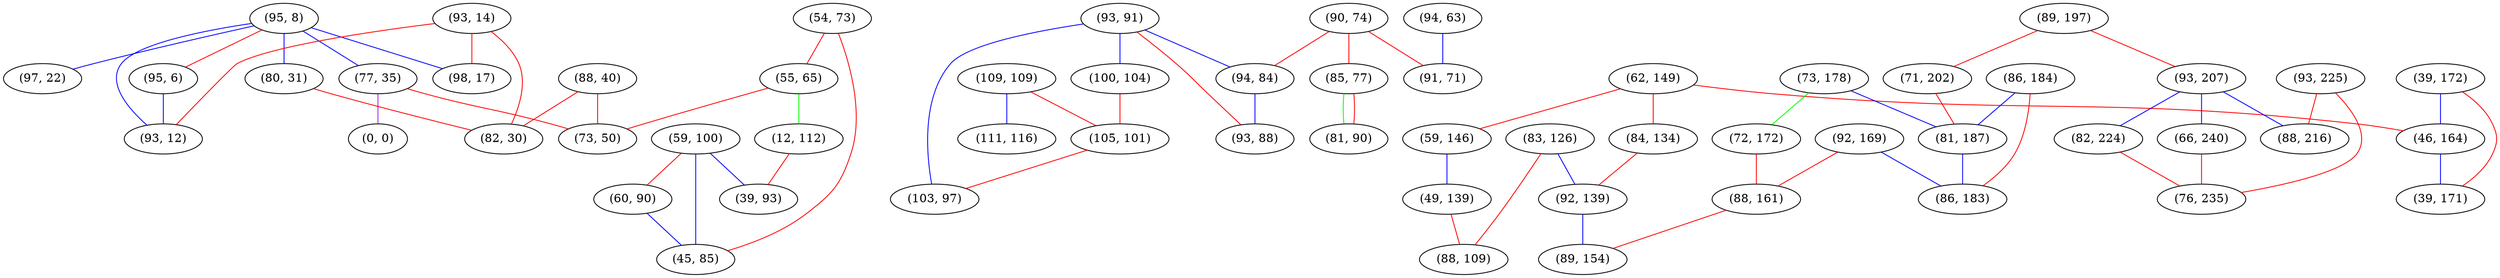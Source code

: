 graph "" {
"(95, 8)";
"(109, 109)";
"(62, 149)";
"(77, 35)";
"(89, 197)";
"(59, 146)";
"(95, 6)";
"(93, 207)";
"(90, 74)";
"(85, 77)";
"(83, 126)";
"(93, 91)";
"(66, 240)";
"(88, 40)";
"(86, 184)";
"(80, 31)";
"(73, 178)";
"(100, 104)";
"(54, 73)";
"(81, 90)";
"(111, 116)";
"(94, 63)";
"(84, 134)";
"(71, 202)";
"(55, 65)";
"(93, 14)";
"(98, 17)";
"(94, 84)";
"(0, 0)";
"(97, 22)";
"(93, 88)";
"(72, 172)";
"(39, 172)";
"(46, 164)";
"(49, 139)";
"(92, 169)";
"(93, 225)";
"(88, 216)";
"(59, 100)";
"(105, 101)";
"(88, 161)";
"(39, 171)";
"(82, 30)";
"(103, 97)";
"(82, 224)";
"(81, 187)";
"(86, 183)";
"(92, 139)";
"(89, 154)";
"(91, 71)";
"(93, 12)";
"(88, 109)";
"(76, 235)";
"(12, 112)";
"(73, 50)";
"(60, 90)";
"(39, 93)";
"(45, 85)";
"(95, 8)" -- "(95, 6)"  [color=red, key=0, weight=1];
"(95, 8)" -- "(97, 22)"  [color=blue, key=0, weight=3];
"(95, 8)" -- "(80, 31)"  [color=blue, key=0, weight=3];
"(95, 8)" -- "(77, 35)"  [color=blue, key=0, weight=3];
"(95, 8)" -- "(93, 12)"  [color=blue, key=0, weight=3];
"(95, 8)" -- "(98, 17)"  [color=blue, key=0, weight=3];
"(109, 109)" -- "(111, 116)"  [color=blue, key=0, weight=3];
"(109, 109)" -- "(105, 101)"  [color=red, key=0, weight=1];
"(62, 149)" -- "(46, 164)"  [color=red, key=0, weight=1];
"(62, 149)" -- "(59, 146)"  [color=red, key=0, weight=1];
"(62, 149)" -- "(84, 134)"  [color=red, key=0, weight=1];
"(77, 35)" -- "(73, 50)"  [color=red, key=0, weight=1];
"(77, 35)" -- "(0, 0)"  [color=purple, key=0, weight=4];
"(89, 197)" -- "(93, 207)"  [color=red, key=0, weight=1];
"(89, 197)" -- "(71, 202)"  [color=red, key=0, weight=1];
"(59, 146)" -- "(49, 139)"  [color=blue, key=0, weight=3];
"(95, 6)" -- "(93, 12)"  [color=blue, key=0, weight=3];
"(93, 207)" -- "(88, 216)"  [color=blue, key=0, weight=3];
"(93, 207)" -- "(82, 224)"  [color=blue, key=0, weight=3];
"(93, 207)" -- "(66, 240)"  [color=blue, key=0, weight=3];
"(90, 74)" -- "(91, 71)"  [color=red, key=0, weight=1];
"(90, 74)" -- "(85, 77)"  [color=red, key=0, weight=1];
"(90, 74)" -- "(94, 84)"  [color=red, key=0, weight=1];
"(85, 77)" -- "(81, 90)"  [color=green, key=0, weight=2];
"(85, 77)" -- "(81, 90)"  [color=red, key=1, weight=1];
"(83, 126)" -- "(88, 109)"  [color=red, key=0, weight=1];
"(83, 126)" -- "(92, 139)"  [color=blue, key=0, weight=3];
"(93, 91)" -- "(94, 84)"  [color=blue, key=0, weight=3];
"(93, 91)" -- "(103, 97)"  [color=blue, key=0, weight=3];
"(93, 91)" -- "(93, 88)"  [color=red, key=0, weight=1];
"(93, 91)" -- "(100, 104)"  [color=blue, key=0, weight=3];
"(66, 240)" -- "(76, 235)"  [color=red, key=0, weight=1];
"(88, 40)" -- "(73, 50)"  [color=red, key=0, weight=1];
"(88, 40)" -- "(82, 30)"  [color=red, key=0, weight=1];
"(86, 184)" -- "(81, 187)"  [color=blue, key=0, weight=3];
"(86, 184)" -- "(86, 183)"  [color=red, key=0, weight=1];
"(80, 31)" -- "(82, 30)"  [color=red, key=0, weight=1];
"(73, 178)" -- "(81, 187)"  [color=blue, key=0, weight=3];
"(73, 178)" -- "(72, 172)"  [color=green, key=0, weight=2];
"(100, 104)" -- "(105, 101)"  [color=red, key=0, weight=1];
"(54, 73)" -- "(45, 85)"  [color=red, key=0, weight=1];
"(54, 73)" -- "(55, 65)"  [color=red, key=0, weight=1];
"(94, 63)" -- "(91, 71)"  [color=blue, key=0, weight=3];
"(84, 134)" -- "(92, 139)"  [color=red, key=0, weight=1];
"(71, 202)" -- "(81, 187)"  [color=red, key=0, weight=1];
"(55, 65)" -- "(73, 50)"  [color=red, key=0, weight=1];
"(55, 65)" -- "(12, 112)"  [color=green, key=0, weight=2];
"(93, 14)" -- "(93, 12)"  [color=red, key=0, weight=1];
"(93, 14)" -- "(82, 30)"  [color=red, key=0, weight=1];
"(93, 14)" -- "(98, 17)"  [color=red, key=0, weight=1];
"(94, 84)" -- "(93, 88)"  [color=blue, key=0, weight=3];
"(72, 172)" -- "(88, 161)"  [color=red, key=0, weight=1];
"(39, 172)" -- "(39, 171)"  [color=red, key=0, weight=1];
"(39, 172)" -- "(46, 164)"  [color=blue, key=0, weight=3];
"(46, 164)" -- "(39, 171)"  [color=blue, key=0, weight=3];
"(49, 139)" -- "(88, 109)"  [color=red, key=0, weight=1];
"(92, 169)" -- "(88, 161)"  [color=red, key=0, weight=1];
"(92, 169)" -- "(86, 183)"  [color=blue, key=0, weight=3];
"(93, 225)" -- "(88, 216)"  [color=red, key=0, weight=1];
"(93, 225)" -- "(76, 235)"  [color=red, key=0, weight=1];
"(59, 100)" -- "(60, 90)"  [color=red, key=0, weight=1];
"(59, 100)" -- "(39, 93)"  [color=blue, key=0, weight=3];
"(59, 100)" -- "(45, 85)"  [color=blue, key=0, weight=3];
"(105, 101)" -- "(103, 97)"  [color=red, key=0, weight=1];
"(88, 161)" -- "(89, 154)"  [color=red, key=0, weight=1];
"(82, 224)" -- "(76, 235)"  [color=red, key=0, weight=1];
"(81, 187)" -- "(86, 183)"  [color=blue, key=0, weight=3];
"(92, 139)" -- "(89, 154)"  [color=blue, key=0, weight=3];
"(12, 112)" -- "(39, 93)"  [color=red, key=0, weight=1];
"(60, 90)" -- "(45, 85)"  [color=blue, key=0, weight=3];
}
